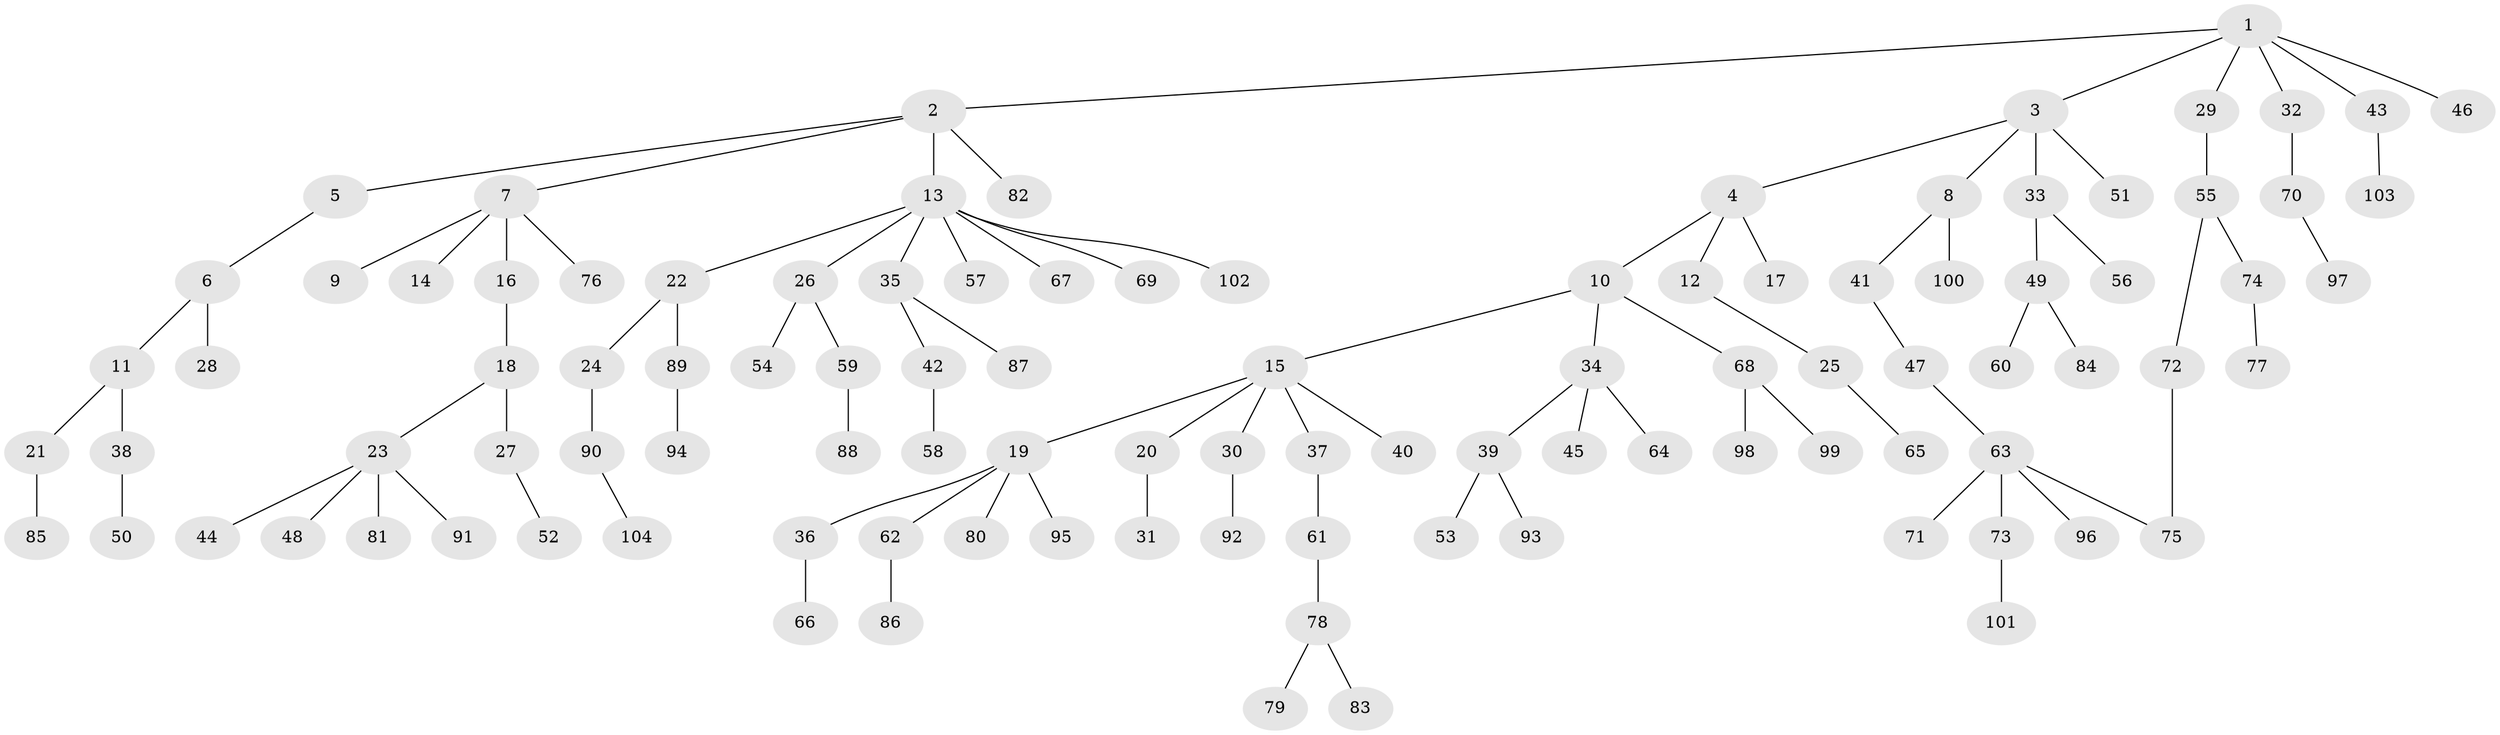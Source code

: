// original degree distribution, {6: 0.0273972602739726, 5: 0.0410958904109589, 2: 0.273972602739726, 4: 0.0547945205479452, 3: 0.10273972602739725, 9: 0.00684931506849315, 1: 0.4931506849315068}
// Generated by graph-tools (version 1.1) at 2025/49/03/04/25 22:49:00]
// undirected, 104 vertices, 104 edges
graph export_dot {
  node [color=gray90,style=filled];
  1;
  2;
  3;
  4;
  5;
  6;
  7;
  8;
  9;
  10;
  11;
  12;
  13;
  14;
  15;
  16;
  17;
  18;
  19;
  20;
  21;
  22;
  23;
  24;
  25;
  26;
  27;
  28;
  29;
  30;
  31;
  32;
  33;
  34;
  35;
  36;
  37;
  38;
  39;
  40;
  41;
  42;
  43;
  44;
  45;
  46;
  47;
  48;
  49;
  50;
  51;
  52;
  53;
  54;
  55;
  56;
  57;
  58;
  59;
  60;
  61;
  62;
  63;
  64;
  65;
  66;
  67;
  68;
  69;
  70;
  71;
  72;
  73;
  74;
  75;
  76;
  77;
  78;
  79;
  80;
  81;
  82;
  83;
  84;
  85;
  86;
  87;
  88;
  89;
  90;
  91;
  92;
  93;
  94;
  95;
  96;
  97;
  98;
  99;
  100;
  101;
  102;
  103;
  104;
  1 -- 2 [weight=1.0];
  1 -- 3 [weight=1.0];
  1 -- 29 [weight=1.0];
  1 -- 32 [weight=1.0];
  1 -- 43 [weight=1.0];
  1 -- 46 [weight=1.0];
  2 -- 5 [weight=1.0];
  2 -- 7 [weight=1.0];
  2 -- 13 [weight=1.0];
  2 -- 82 [weight=1.0];
  3 -- 4 [weight=1.0];
  3 -- 8 [weight=1.0];
  3 -- 33 [weight=1.0];
  3 -- 51 [weight=1.0];
  4 -- 10 [weight=1.0];
  4 -- 12 [weight=1.0];
  4 -- 17 [weight=1.0];
  5 -- 6 [weight=1.0];
  6 -- 11 [weight=1.0];
  6 -- 28 [weight=1.0];
  7 -- 9 [weight=1.0];
  7 -- 14 [weight=1.0];
  7 -- 16 [weight=1.0];
  7 -- 76 [weight=1.0];
  8 -- 41 [weight=1.0];
  8 -- 100 [weight=1.0];
  10 -- 15 [weight=1.0];
  10 -- 34 [weight=1.0];
  10 -- 68 [weight=1.0];
  11 -- 21 [weight=1.0];
  11 -- 38 [weight=1.0];
  12 -- 25 [weight=1.0];
  13 -- 22 [weight=1.0];
  13 -- 26 [weight=1.0];
  13 -- 35 [weight=1.0];
  13 -- 57 [weight=1.0];
  13 -- 67 [weight=1.0];
  13 -- 69 [weight=1.0];
  13 -- 102 [weight=1.0];
  15 -- 19 [weight=1.0];
  15 -- 20 [weight=1.0];
  15 -- 30 [weight=1.0];
  15 -- 37 [weight=1.0];
  15 -- 40 [weight=1.0];
  16 -- 18 [weight=1.0];
  18 -- 23 [weight=1.0];
  18 -- 27 [weight=1.0];
  19 -- 36 [weight=1.0];
  19 -- 62 [weight=1.0];
  19 -- 80 [weight=1.0];
  19 -- 95 [weight=1.0];
  20 -- 31 [weight=1.0];
  21 -- 85 [weight=1.0];
  22 -- 24 [weight=1.0];
  22 -- 89 [weight=1.0];
  23 -- 44 [weight=1.0];
  23 -- 48 [weight=1.0];
  23 -- 81 [weight=1.0];
  23 -- 91 [weight=1.0];
  24 -- 90 [weight=1.0];
  25 -- 65 [weight=1.0];
  26 -- 54 [weight=1.0];
  26 -- 59 [weight=1.0];
  27 -- 52 [weight=1.0];
  29 -- 55 [weight=1.0];
  30 -- 92 [weight=1.0];
  32 -- 70 [weight=1.0];
  33 -- 49 [weight=1.0];
  33 -- 56 [weight=1.0];
  34 -- 39 [weight=1.0];
  34 -- 45 [weight=1.0];
  34 -- 64 [weight=1.0];
  35 -- 42 [weight=1.0];
  35 -- 87 [weight=1.0];
  36 -- 66 [weight=1.0];
  37 -- 61 [weight=1.0];
  38 -- 50 [weight=1.0];
  39 -- 53 [weight=1.0];
  39 -- 93 [weight=1.0];
  41 -- 47 [weight=1.0];
  42 -- 58 [weight=1.0];
  43 -- 103 [weight=1.0];
  47 -- 63 [weight=1.0];
  49 -- 60 [weight=1.0];
  49 -- 84 [weight=1.0];
  55 -- 72 [weight=1.0];
  55 -- 74 [weight=1.0];
  59 -- 88 [weight=1.0];
  61 -- 78 [weight=1.0];
  62 -- 86 [weight=1.0];
  63 -- 71 [weight=1.0];
  63 -- 73 [weight=1.0];
  63 -- 75 [weight=1.0];
  63 -- 96 [weight=1.0];
  68 -- 98 [weight=1.0];
  68 -- 99 [weight=1.0];
  70 -- 97 [weight=1.0];
  72 -- 75 [weight=1.0];
  73 -- 101 [weight=1.0];
  74 -- 77 [weight=1.0];
  78 -- 79 [weight=1.0];
  78 -- 83 [weight=1.0];
  89 -- 94 [weight=1.0];
  90 -- 104 [weight=1.0];
}
